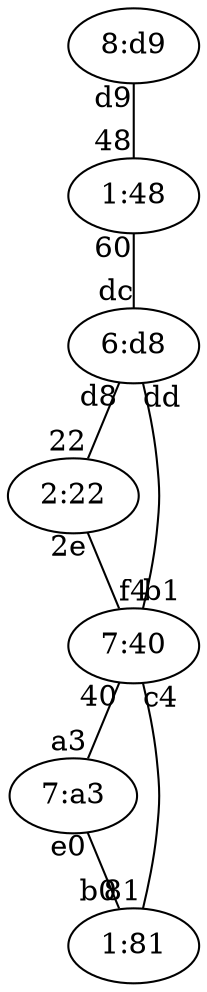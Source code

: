 graph{
	"8:d9" -- "1:48" [headlabel="48", taillabel="d9"]
	"1:48" -- "6:d8" [headlabel="dc", taillabel="60"]
	"6:d8" -- "2:22" [headlabel="22", taillabel="d8"]
	"2:22" -- "7:40" [headlabel="f4", taillabel="2e"]
	"7:40" -- "7:a3" [headlabel="a3", taillabel="40"]
	"7:a3" -- "1:81" [headlabel="b0", taillabel="e0"]
	"7:40" -- "6:d8" [headlabel="dd", taillabel="b1"]
	"7:40" -- "1:81" [headlabel="81", taillabel="c4"]
}